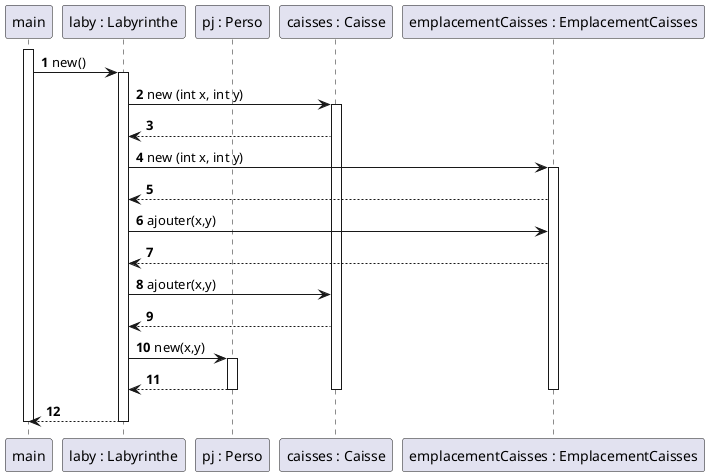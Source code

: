 @startuml
'https://plantuml.com/sequence-diagram
participant "main" as m
participant "laby : Labyrinthe" as l
participant "pj : Perso" as p
participant "caisses : Caisse" as c
participant "emplacementCaisses : EmplacementCaisses" as ep

autonumber



activate m

m -> l : new()
activate l

l -> c : new (int x, int y)
activate c
l <-- c
l -> ep : new (int x, int y)
activate ep
l <-- ep

l -> ep : ajouter(x,y)
l <-- ep
l -> c : ajouter(x,y)
l <-- c
l -> p : new(x,y)
activate p
l <-- p
deactivate p
deactivate c
deactivate ep
m <-- l
deactivate l
deactivate m



@enduml